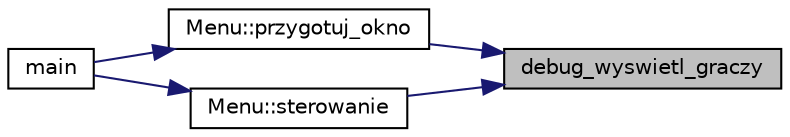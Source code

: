 digraph "debug_wyswietl_graczy"
{
 // LATEX_PDF_SIZE
  edge [fontname="Helvetica",fontsize="10",labelfontname="Helvetica",labelfontsize="10"];
  node [fontname="Helvetica",fontsize="10",shape=record];
  rankdir="RL";
  Node1 [label="debug_wyswietl_graczy",height=0.2,width=0.4,color="black", fillcolor="grey75", style="filled", fontcolor="black",tooltip="(DEBUG) wyświetla statystyki graczy w konsoli"];
  Node1 -> Node2 [dir="back",color="midnightblue",fontsize="10",style="solid"];
  Node2 [label="Menu::przygotuj_okno",height=0.2,width=0.4,color="black", fillcolor="white", style="filled",URL="$class_menu.html#a274d24a9a25c6aa5e194ec3b66fc7245",tooltip="przygtowuje okno gry do wyświetlenia"];
  Node2 -> Node3 [dir="back",color="midnightblue",fontsize="10",style="solid"];
  Node3 [label="main",height=0.2,width=0.4,color="black", fillcolor="white", style="filled",URL="$main_8cpp.html#ae66f6b31b5ad750f1fe042a706a4e3d4",tooltip=" "];
  Node1 -> Node4 [dir="back",color="midnightblue",fontsize="10",style="solid"];
  Node4 [label="Menu::sterowanie",height=0.2,width=0.4,color="black", fillcolor="white", style="filled",URL="$class_menu.html#a4dfd33c01ffd6a50b18eaf53a35bc4d2",tooltip="obsluguje sterowanie grą"];
  Node4 -> Node3 [dir="back",color="midnightblue",fontsize="10",style="solid"];
}
